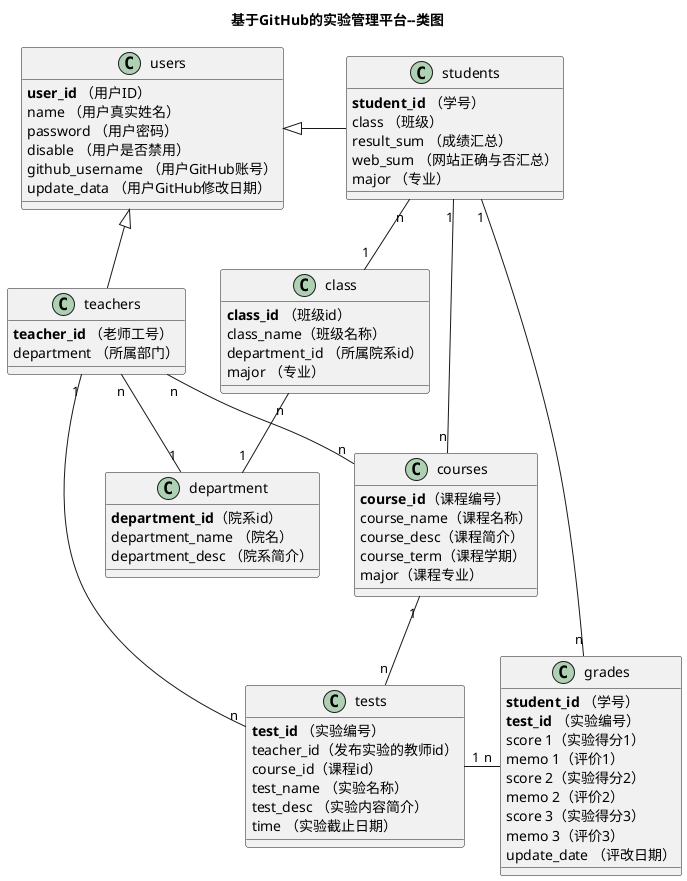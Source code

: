 ##4.设计类图

@startuml
title 基于GitHub的实验管理平台--类图
 class users {
    <b>user_id</b> （用户ID）
    name （用户真实姓名）
    password （用户密码）
    disable （用户是否禁用）
    github_username （用户GitHub账号）
    update_data （用户GitHub修改日期）
}
class teachers{
    <b>teacher_id</b> （老师工号）
    department （所属部门）
}
class students{
    <b>student_id</b> （学号）
    class （班级）
    result_sum （成绩汇总）
    web_sum （网站正确与否汇总）
    major （专业）
}
class class{
    <b>class_id</b> （班级id）
    class_name（班级名称）
    department_id （所属院系id）
    major （专业）
}
class department{
    <b>department_id</b>（院系id）
    department_name （院名）
    department_desc （院系简介）
}
class courses{
    <b>course_id</b>（课程编号）
    course_name（课程名称）
    course_desc（课程简介）
    course_term（课程学期）
    major（课程专业）
}
class tests {
    <b>test_id</b> （实验编号）
    teacher_id（发布实验的教师id）
    course_id（课程id）
    test_name （实验名称）
    test_desc （实验内容简介）
    time （实验截止日期）
}
class grades {
    <b>student_id</b> （学号）
    <b>test_id</b> （实验编号）
    score 1（实验得分1）
    memo 1（评价1）
    score 2（实验得分2）
    memo 2（评价2）
    score 3（实验得分3）
    memo 3（评价3）
    update_date （评改日期）
}
users <|- students
users <|-- teachers
students "n" -- "1"  class
teachers "n" -- "1"  department
class "n" -- "1" department
students "1" -- "n"  courses
teachers "n" -- "n"  courses
teachers "1" -- "n"  tests
courses  "1" -- "n"  tests
students "1" -- "n"  grades
tests "1" - "n"  grades
@enduml

